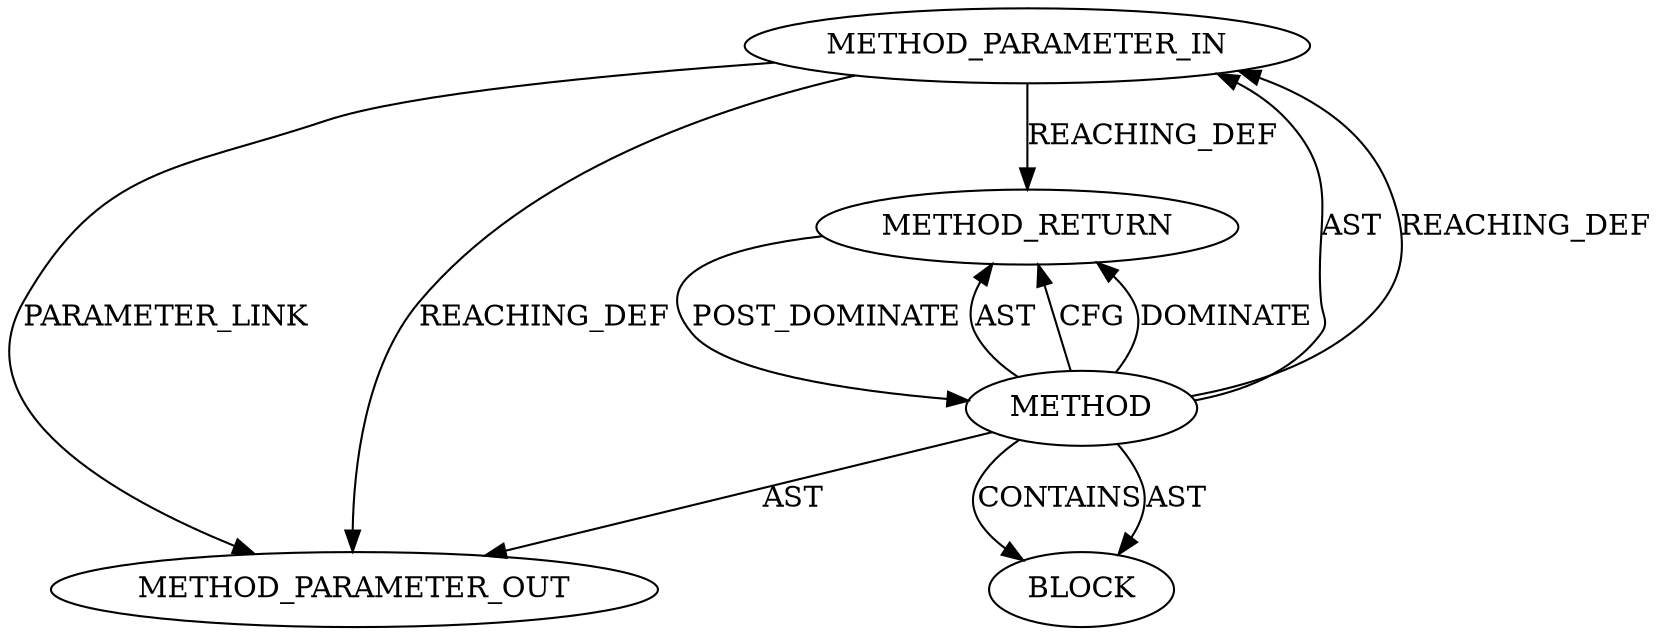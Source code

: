 digraph {
  26452 [label=METHOD_PARAMETER_IN ORDER=1 CODE="p1" IS_VARIADIC=false TYPE_FULL_NAME="ANY" EVALUATION_STRATEGY="BY_VALUE" INDEX=1 NAME="p1"]
  26451 [label=METHOD AST_PARENT_TYPE="NAMESPACE_BLOCK" AST_PARENT_FULL_NAME="<global>" ORDER=0 CODE="<empty>" FULL_NAME="bn_correct_top" IS_EXTERNAL=true FILENAME="<empty>" SIGNATURE="" NAME="bn_correct_top"]
  27579 [label=METHOD_PARAMETER_OUT ORDER=1 CODE="p1" IS_VARIADIC=false TYPE_FULL_NAME="ANY" EVALUATION_STRATEGY="BY_VALUE" INDEX=1 NAME="p1"]
  26453 [label=BLOCK ORDER=1 ARGUMENT_INDEX=1 CODE="<empty>" TYPE_FULL_NAME="ANY"]
  26454 [label=METHOD_RETURN ORDER=2 CODE="RET" TYPE_FULL_NAME="ANY" EVALUATION_STRATEGY="BY_VALUE"]
  26451 -> 26454 [label=AST ]
  26451 -> 26453 [label=CONTAINS ]
  26451 -> 27579 [label=AST ]
  26451 -> 26453 [label=AST ]
  26452 -> 26454 [label=REACHING_DEF VARIABLE="p1"]
  26452 -> 27579 [label=PARAMETER_LINK ]
  26452 -> 27579 [label=REACHING_DEF VARIABLE="p1"]
  26451 -> 26452 [label=AST ]
  26451 -> 26454 [label=CFG ]
  26451 -> 26454 [label=DOMINATE ]
  26451 -> 26452 [label=REACHING_DEF VARIABLE=""]
  26454 -> 26451 [label=POST_DOMINATE ]
}

